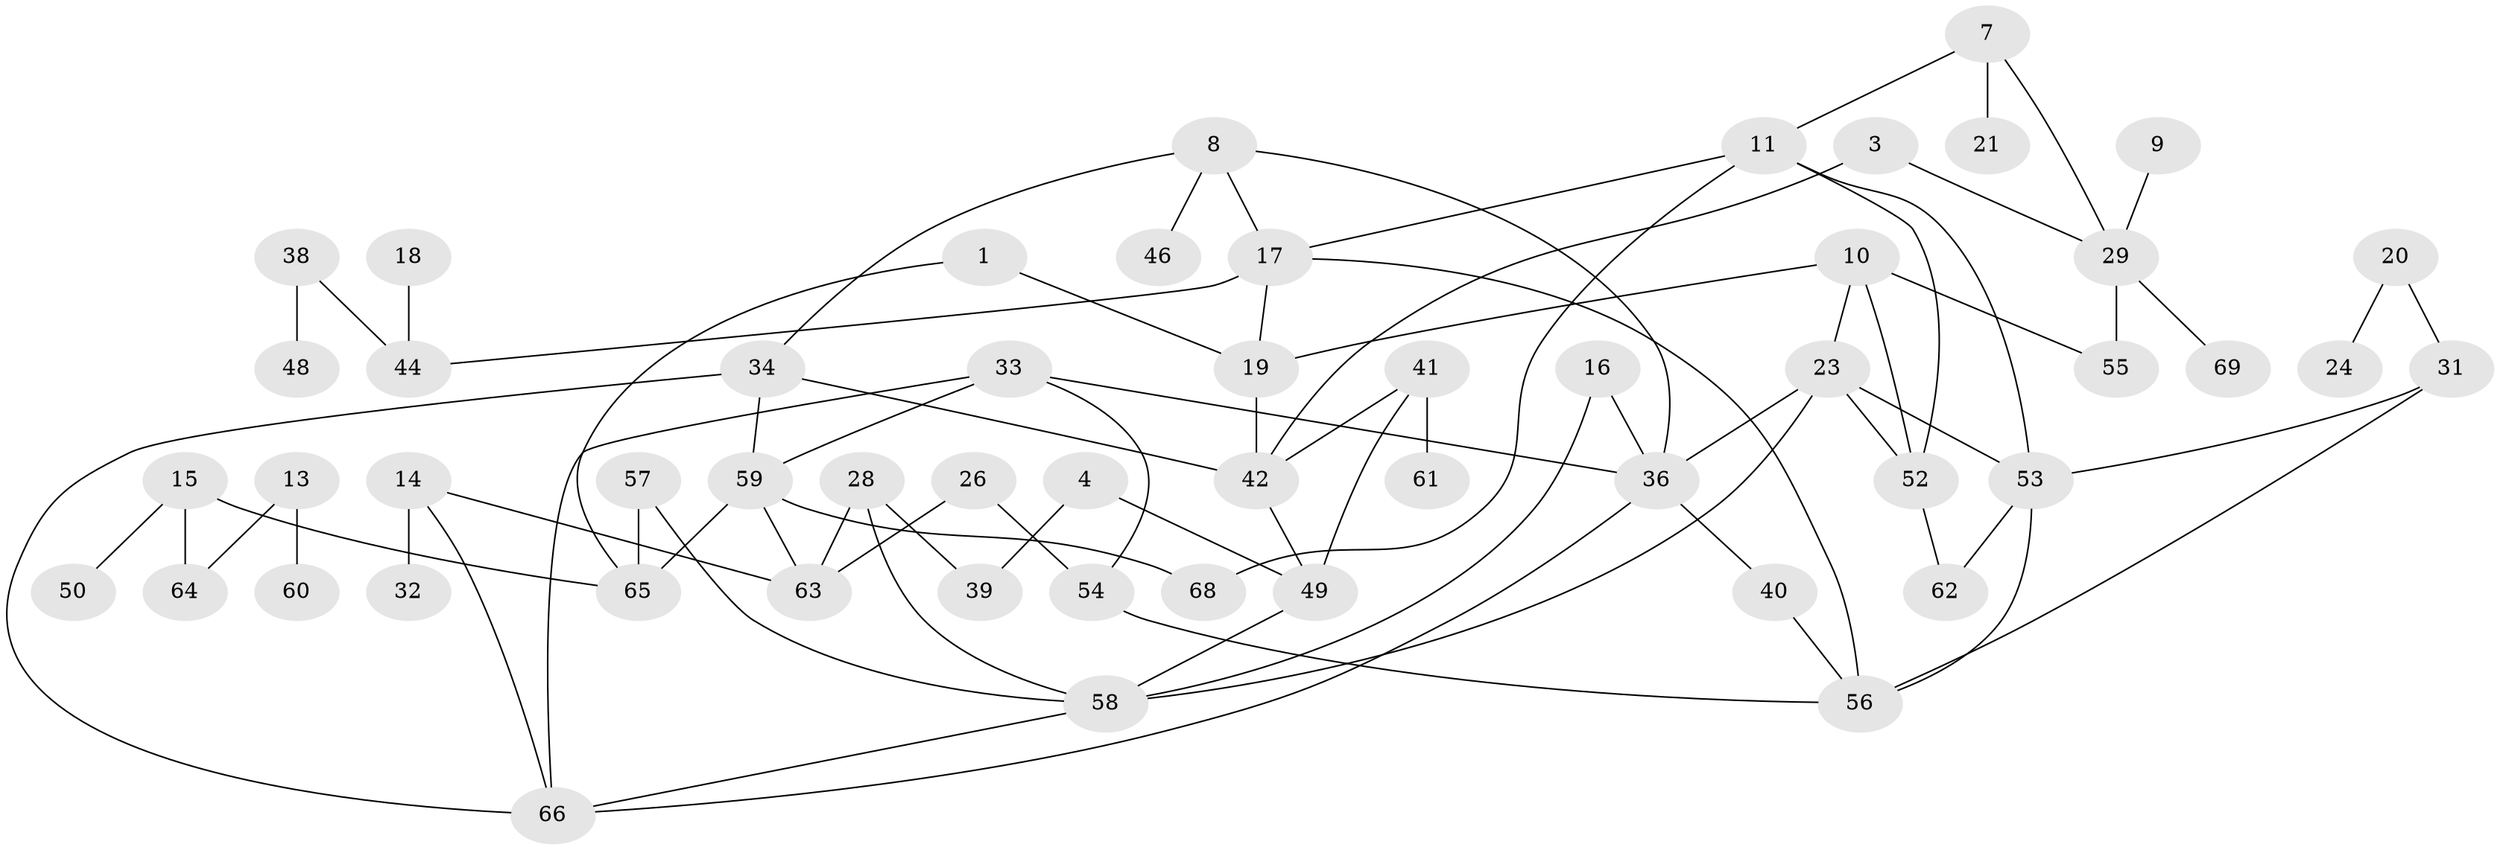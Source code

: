 // original degree distribution, {3: 0.17391304347826086, 6: 0.021739130434782608, 2: 0.2608695652173913, 0: 0.09420289855072464, 1: 0.2971014492753623, 5: 0.07246376811594203, 4: 0.07246376811594203, 7: 0.007246376811594203}
// Generated by graph-tools (version 1.1) at 2025/00/03/09/25 03:00:41]
// undirected, 54 vertices, 79 edges
graph export_dot {
graph [start="1"]
  node [color=gray90,style=filled];
  1;
  3;
  4;
  7;
  8;
  9;
  10;
  11;
  13;
  14;
  15;
  16;
  17;
  18;
  19;
  20;
  21;
  23;
  24;
  26;
  28;
  29;
  31;
  32;
  33;
  34;
  36;
  38;
  39;
  40;
  41;
  42;
  44;
  46;
  48;
  49;
  50;
  52;
  53;
  54;
  55;
  56;
  57;
  58;
  59;
  60;
  61;
  62;
  63;
  64;
  65;
  66;
  68;
  69;
  1 -- 19 [weight=1.0];
  1 -- 65 [weight=1.0];
  3 -- 29 [weight=1.0];
  3 -- 42 [weight=1.0];
  4 -- 39 [weight=1.0];
  4 -- 49 [weight=1.0];
  7 -- 11 [weight=1.0];
  7 -- 21 [weight=1.0];
  7 -- 29 [weight=1.0];
  8 -- 17 [weight=1.0];
  8 -- 34 [weight=1.0];
  8 -- 36 [weight=1.0];
  8 -- 46 [weight=1.0];
  9 -- 29 [weight=1.0];
  10 -- 19 [weight=1.0];
  10 -- 23 [weight=1.0];
  10 -- 52 [weight=1.0];
  10 -- 55 [weight=1.0];
  11 -- 17 [weight=1.0];
  11 -- 52 [weight=1.0];
  11 -- 53 [weight=1.0];
  11 -- 68 [weight=1.0];
  13 -- 60 [weight=1.0];
  13 -- 64 [weight=1.0];
  14 -- 32 [weight=1.0];
  14 -- 63 [weight=1.0];
  14 -- 66 [weight=1.0];
  15 -- 50 [weight=1.0];
  15 -- 64 [weight=1.0];
  15 -- 65 [weight=1.0];
  16 -- 36 [weight=1.0];
  16 -- 58 [weight=1.0];
  17 -- 19 [weight=1.0];
  17 -- 44 [weight=1.0];
  17 -- 56 [weight=1.0];
  18 -- 44 [weight=1.0];
  19 -- 42 [weight=1.0];
  20 -- 24 [weight=1.0];
  20 -- 31 [weight=1.0];
  23 -- 36 [weight=1.0];
  23 -- 52 [weight=1.0];
  23 -- 53 [weight=1.0];
  23 -- 58 [weight=1.0];
  26 -- 54 [weight=1.0];
  26 -- 63 [weight=1.0];
  28 -- 39 [weight=1.0];
  28 -- 58 [weight=1.0];
  28 -- 63 [weight=1.0];
  29 -- 55 [weight=1.0];
  29 -- 69 [weight=1.0];
  31 -- 53 [weight=1.0];
  31 -- 56 [weight=1.0];
  33 -- 36 [weight=1.0];
  33 -- 54 [weight=1.0];
  33 -- 59 [weight=1.0];
  33 -- 66 [weight=1.0];
  34 -- 42 [weight=1.0];
  34 -- 59 [weight=1.0];
  34 -- 66 [weight=1.0];
  36 -- 40 [weight=1.0];
  36 -- 66 [weight=1.0];
  38 -- 44 [weight=1.0];
  38 -- 48 [weight=1.0];
  40 -- 56 [weight=1.0];
  41 -- 42 [weight=1.0];
  41 -- 49 [weight=1.0];
  41 -- 61 [weight=1.0];
  42 -- 49 [weight=1.0];
  49 -- 58 [weight=1.0];
  52 -- 62 [weight=1.0];
  53 -- 56 [weight=1.0];
  53 -- 62 [weight=1.0];
  54 -- 56 [weight=1.0];
  57 -- 58 [weight=1.0];
  57 -- 65 [weight=1.0];
  58 -- 66 [weight=1.0];
  59 -- 63 [weight=2.0];
  59 -- 65 [weight=1.0];
  59 -- 68 [weight=1.0];
}
